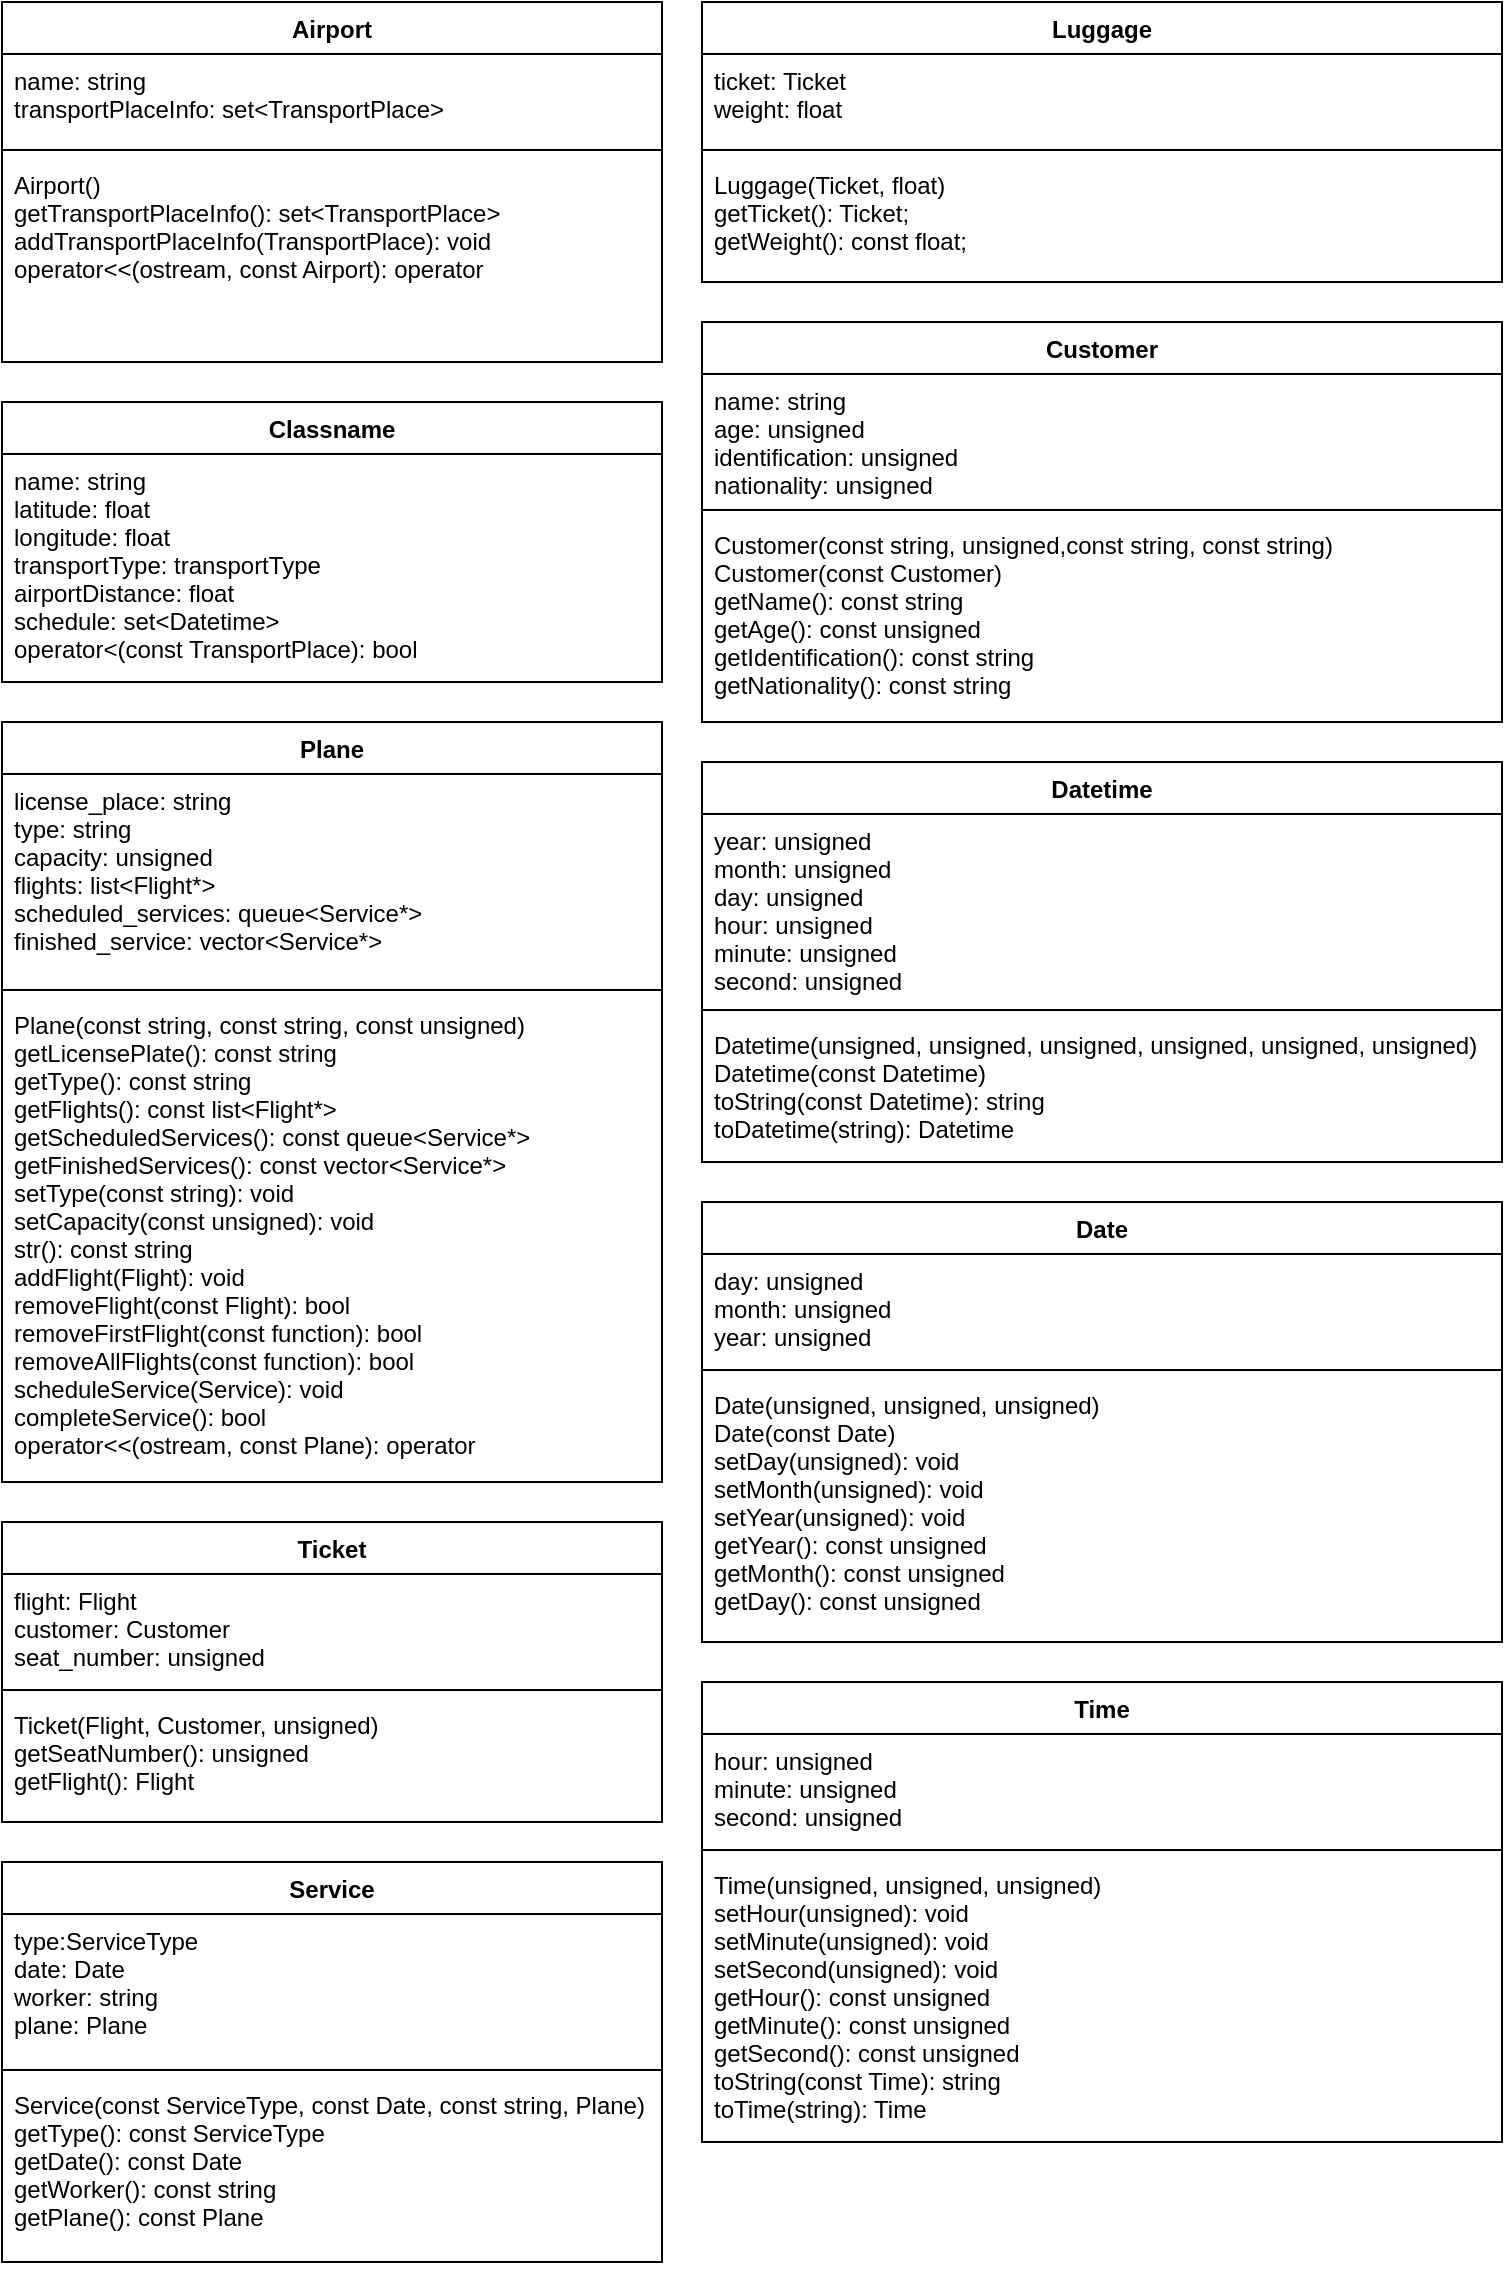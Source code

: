 <mxfile version="15.9.5" type="github"><diagram id="W_Nx_6DD35ul7_3408HK" name="Page-1"><mxGraphModel dx="1087" dy="543" grid="1" gridSize="10" guides="1" tooltips="1" connect="1" arrows="1" fold="1" page="1" pageScale="1" pageWidth="850" pageHeight="1100" math="0" shadow="0"><root><mxCell id="0"/><mxCell id="1" parent="0"/><mxCell id="bMeLzX-Dhkqm__7QgIpA-3" value="Airport" style="swimlane;fontStyle=1;align=center;verticalAlign=top;childLayout=stackLayout;horizontal=1;startSize=26;horizontalStack=0;resizeParent=1;resizeParentMax=0;resizeLast=0;collapsible=1;marginBottom=0;glass=0;strokeColor=default;" vertex="1" parent="1"><mxGeometry x="30" y="20" width="330" height="180" as="geometry"/></mxCell><mxCell id="bMeLzX-Dhkqm__7QgIpA-4" value="name: string&#xA;transportPlaceInfo: set&lt;TransportPlace&gt;&#xA;" style="text;strokeColor=none;fillColor=none;align=left;verticalAlign=top;spacingLeft=4;spacingRight=4;overflow=hidden;rotatable=0;points=[[0,0.5],[1,0.5]];portConstraint=eastwest;glass=0;" vertex="1" parent="bMeLzX-Dhkqm__7QgIpA-3"><mxGeometry y="26" width="330" height="44" as="geometry"/></mxCell><mxCell id="bMeLzX-Dhkqm__7QgIpA-5" value="" style="line;strokeWidth=1;fillColor=none;align=left;verticalAlign=middle;spacingTop=-1;spacingLeft=3;spacingRight=3;rotatable=0;labelPosition=right;points=[];portConstraint=eastwest;glass=0;" vertex="1" parent="bMeLzX-Dhkqm__7QgIpA-3"><mxGeometry y="70" width="330" height="8" as="geometry"/></mxCell><mxCell id="bMeLzX-Dhkqm__7QgIpA-6" value="Airport()&#xA;getTransportPlaceInfo(): set&lt;TransportPlace&gt;&#xA;addTransportPlaceInfo(TransportPlace): void&#xA;operator&lt;&lt;(ostream, const Airport): operator&#xA;" style="text;strokeColor=none;fillColor=none;align=left;verticalAlign=top;spacingLeft=4;spacingRight=4;overflow=hidden;rotatable=0;points=[[0,0.5],[1,0.5]];portConstraint=eastwest;glass=0;" vertex="1" parent="bMeLzX-Dhkqm__7QgIpA-3"><mxGeometry y="78" width="330" height="102" as="geometry"/></mxCell><mxCell id="bMeLzX-Dhkqm__7QgIpA-8" value="Classname" style="swimlane;fontStyle=1;align=center;verticalAlign=top;childLayout=stackLayout;horizontal=1;startSize=26;horizontalStack=0;resizeParent=1;resizeParentMax=0;resizeLast=0;collapsible=1;marginBottom=0;glass=0;strokeColor=default;" vertex="1" parent="1"><mxGeometry x="30" y="220" width="330" height="140" as="geometry"/></mxCell><mxCell id="bMeLzX-Dhkqm__7QgIpA-9" value="name: string&#xA;latitude: float&#xA;longitude: float&#xA;transportType: transportType&#xA;airportDistance: float&#xA;schedule: set&lt;Datetime&gt;&#xA;operator&lt;(const TransportPlace): bool" style="text;strokeColor=none;fillColor=none;align=left;verticalAlign=top;spacingLeft=4;spacingRight=4;overflow=hidden;rotatable=0;points=[[0,0.5],[1,0.5]];portConstraint=eastwest;glass=0;" vertex="1" parent="bMeLzX-Dhkqm__7QgIpA-8"><mxGeometry y="26" width="330" height="114" as="geometry"/></mxCell><mxCell id="bMeLzX-Dhkqm__7QgIpA-12" value="Ticket" style="swimlane;fontStyle=1;align=center;verticalAlign=top;childLayout=stackLayout;horizontal=1;startSize=26;horizontalStack=0;resizeParent=1;resizeParentMax=0;resizeLast=0;collapsible=1;marginBottom=0;glass=0;strokeColor=default;" vertex="1" parent="1"><mxGeometry x="30" y="780" width="330" height="150" as="geometry"/></mxCell><mxCell id="bMeLzX-Dhkqm__7QgIpA-13" value="flight: Flight&#xA;customer: Customer&#xA;seat_number: unsigned&#xA;" style="text;strokeColor=none;fillColor=none;align=left;verticalAlign=top;spacingLeft=4;spacingRight=4;overflow=hidden;rotatable=0;points=[[0,0.5],[1,0.5]];portConstraint=eastwest;glass=0;" vertex="1" parent="bMeLzX-Dhkqm__7QgIpA-12"><mxGeometry y="26" width="330" height="54" as="geometry"/></mxCell><mxCell id="bMeLzX-Dhkqm__7QgIpA-14" value="" style="line;strokeWidth=1;fillColor=none;align=left;verticalAlign=middle;spacingTop=-1;spacingLeft=3;spacingRight=3;rotatable=0;labelPosition=right;points=[];portConstraint=eastwest;glass=0;" vertex="1" parent="bMeLzX-Dhkqm__7QgIpA-12"><mxGeometry y="80" width="330" height="8" as="geometry"/></mxCell><mxCell id="bMeLzX-Dhkqm__7QgIpA-15" value="Ticket(Flight, Customer, unsigned)&#xA;getSeatNumber(): unsigned&#xA;getFlight(): Flight&#xA;" style="text;strokeColor=none;fillColor=none;align=left;verticalAlign=top;spacingLeft=4;spacingRight=4;overflow=hidden;rotatable=0;points=[[0,0.5],[1,0.5]];portConstraint=eastwest;glass=0;" vertex="1" parent="bMeLzX-Dhkqm__7QgIpA-12"><mxGeometry y="88" width="330" height="62" as="geometry"/></mxCell><mxCell id="bMeLzX-Dhkqm__7QgIpA-16" value="Plane" style="swimlane;fontStyle=1;align=center;verticalAlign=top;childLayout=stackLayout;horizontal=1;startSize=26;horizontalStack=0;resizeParent=1;resizeParentMax=0;resizeLast=0;collapsible=1;marginBottom=0;glass=0;strokeColor=default;" vertex="1" parent="1"><mxGeometry x="30" y="380" width="330" height="380" as="geometry"/></mxCell><mxCell id="bMeLzX-Dhkqm__7QgIpA-17" value="license_place: string&#xA;type: string&#xA;capacity: unsigned&#xA;flights: list&lt;Flight*&gt;&#xA;scheduled_services: queue&lt;Service*&gt;&#xA;finished_service: vector&lt;Service*&gt;&#xA;" style="text;strokeColor=none;fillColor=none;align=left;verticalAlign=top;spacingLeft=4;spacingRight=4;overflow=hidden;rotatable=0;points=[[0,0.5],[1,0.5]];portConstraint=eastwest;glass=0;" vertex="1" parent="bMeLzX-Dhkqm__7QgIpA-16"><mxGeometry y="26" width="330" height="104" as="geometry"/></mxCell><mxCell id="bMeLzX-Dhkqm__7QgIpA-18" value="" style="line;strokeWidth=1;fillColor=none;align=left;verticalAlign=middle;spacingTop=-1;spacingLeft=3;spacingRight=3;rotatable=0;labelPosition=right;points=[];portConstraint=eastwest;glass=0;" vertex="1" parent="bMeLzX-Dhkqm__7QgIpA-16"><mxGeometry y="130" width="330" height="8" as="geometry"/></mxCell><mxCell id="bMeLzX-Dhkqm__7QgIpA-19" value="Plane(const string, const string, const unsigned)&#xA;getLicensePlate(): const string&#xA;getType(): const string&#xA;getFlights(): const list&lt;Flight*&gt;&#xA;getScheduledServices(): const queue&lt;Service*&gt;&#xA;getFinishedServices(): const vector&lt;Service*&gt;&#xA;setType(const string): void&#xA;setCapacity(const unsigned): void&#xA;str(): const string&#xA;addFlight(Flight): void&#xA;removeFlight(const Flight): bool&#xA;removeFirstFlight(const function): bool&#xA;removeAllFlights(const function): bool&#xA;scheduleService(Service): void&#xA;completeService(): bool&#xA;operator&lt;&lt;(ostream, const Plane): operator&#xA;" style="text;strokeColor=none;fillColor=none;align=left;verticalAlign=top;spacingLeft=4;spacingRight=4;overflow=hidden;rotatable=0;points=[[0,0.5],[1,0.5]];portConstraint=eastwest;glass=0;" vertex="1" parent="bMeLzX-Dhkqm__7QgIpA-16"><mxGeometry y="138" width="330" height="242" as="geometry"/></mxCell><mxCell id="bMeLzX-Dhkqm__7QgIpA-24" value="Service" style="swimlane;fontStyle=1;align=center;verticalAlign=top;childLayout=stackLayout;horizontal=1;startSize=26;horizontalStack=0;resizeParent=1;resizeParentMax=0;resizeLast=0;collapsible=1;marginBottom=0;glass=0;strokeColor=default;" vertex="1" parent="1"><mxGeometry x="30" y="950" width="330" height="200" as="geometry"/></mxCell><mxCell id="bMeLzX-Dhkqm__7QgIpA-25" value="type:ServiceType&#xA;date: Date&#xA;worker: string&#xA;plane: Plane&#xA;" style="text;strokeColor=none;fillColor=none;align=left;verticalAlign=top;spacingLeft=4;spacingRight=4;overflow=hidden;rotatable=0;points=[[0,0.5],[1,0.5]];portConstraint=eastwest;glass=0;" vertex="1" parent="bMeLzX-Dhkqm__7QgIpA-24"><mxGeometry y="26" width="330" height="74" as="geometry"/></mxCell><mxCell id="bMeLzX-Dhkqm__7QgIpA-26" value="" style="line;strokeWidth=1;fillColor=none;align=left;verticalAlign=middle;spacingTop=-1;spacingLeft=3;spacingRight=3;rotatable=0;labelPosition=right;points=[];portConstraint=eastwest;glass=0;" vertex="1" parent="bMeLzX-Dhkqm__7QgIpA-24"><mxGeometry y="100" width="330" height="8" as="geometry"/></mxCell><mxCell id="bMeLzX-Dhkqm__7QgIpA-27" value="Service(const ServiceType, const Date, const string, Plane)&#xA;getType(): const ServiceType&#xA;getDate(): const Date&#xA;getWorker(): const string&#xA;getPlane(): const Plane&#xA;" style="text;strokeColor=none;fillColor=none;align=left;verticalAlign=top;spacingLeft=4;spacingRight=4;overflow=hidden;rotatable=0;points=[[0,0.5],[1,0.5]];portConstraint=eastwest;glass=0;" vertex="1" parent="bMeLzX-Dhkqm__7QgIpA-24"><mxGeometry y="108" width="330" height="92" as="geometry"/></mxCell><mxCell id="bMeLzX-Dhkqm__7QgIpA-28" value="Date" style="swimlane;fontStyle=1;align=center;verticalAlign=top;childLayout=stackLayout;horizontal=1;startSize=26;horizontalStack=0;resizeParent=1;resizeParentMax=0;resizeLast=0;collapsible=1;marginBottom=0;glass=0;strokeColor=default;" vertex="1" parent="1"><mxGeometry x="380" y="620" width="400" height="220" as="geometry"/></mxCell><mxCell id="bMeLzX-Dhkqm__7QgIpA-29" value="day: unsigned&#xA;month: unsigned&#xA;year: unsigned&#xA;" style="text;strokeColor=none;fillColor=none;align=left;verticalAlign=top;spacingLeft=4;spacingRight=4;overflow=hidden;rotatable=0;points=[[0,0.5],[1,0.5]];portConstraint=eastwest;glass=0;" vertex="1" parent="bMeLzX-Dhkqm__7QgIpA-28"><mxGeometry y="26" width="400" height="54" as="geometry"/></mxCell><mxCell id="bMeLzX-Dhkqm__7QgIpA-30" value="" style="line;strokeWidth=1;fillColor=none;align=left;verticalAlign=middle;spacingTop=-1;spacingLeft=3;spacingRight=3;rotatable=0;labelPosition=right;points=[];portConstraint=eastwest;glass=0;" vertex="1" parent="bMeLzX-Dhkqm__7QgIpA-28"><mxGeometry y="80" width="400" height="8" as="geometry"/></mxCell><mxCell id="bMeLzX-Dhkqm__7QgIpA-31" value="Date(unsigned, unsigned, unsigned)&#xA;Date(const Date)&#xA;setDay(unsigned): void&#xA;setMonth(unsigned): void&#xA;setYear(unsigned): void&#xA;getYear(): const unsigned&#xA;getMonth(): const unsigned&#xA;getDay(): const unsigned" style="text;strokeColor=none;fillColor=none;align=left;verticalAlign=top;spacingLeft=4;spacingRight=4;overflow=hidden;rotatable=0;points=[[0,0.5],[1,0.5]];portConstraint=eastwest;glass=0;" vertex="1" parent="bMeLzX-Dhkqm__7QgIpA-28"><mxGeometry y="88" width="400" height="132" as="geometry"/></mxCell><mxCell id="bMeLzX-Dhkqm__7QgIpA-32" value="Time" style="swimlane;fontStyle=1;align=center;verticalAlign=top;childLayout=stackLayout;horizontal=1;startSize=26;horizontalStack=0;resizeParent=1;resizeParentMax=0;resizeLast=0;collapsible=1;marginBottom=0;glass=0;strokeColor=default;" vertex="1" parent="1"><mxGeometry x="380" y="860" width="400" height="230" as="geometry"/></mxCell><mxCell id="bMeLzX-Dhkqm__7QgIpA-33" value="hour: unsigned&#xA;minute: unsigned&#xA;second: unsigned&#xA;" style="text;strokeColor=none;fillColor=none;align=left;verticalAlign=top;spacingLeft=4;spacingRight=4;overflow=hidden;rotatable=0;points=[[0,0.5],[1,0.5]];portConstraint=eastwest;glass=0;" vertex="1" parent="bMeLzX-Dhkqm__7QgIpA-32"><mxGeometry y="26" width="400" height="54" as="geometry"/></mxCell><mxCell id="bMeLzX-Dhkqm__7QgIpA-34" value="" style="line;strokeWidth=1;fillColor=none;align=left;verticalAlign=middle;spacingTop=-1;spacingLeft=3;spacingRight=3;rotatable=0;labelPosition=right;points=[];portConstraint=eastwest;glass=0;" vertex="1" parent="bMeLzX-Dhkqm__7QgIpA-32"><mxGeometry y="80" width="400" height="8" as="geometry"/></mxCell><mxCell id="bMeLzX-Dhkqm__7QgIpA-35" value="Time(unsigned, unsigned, unsigned)&#xA;setHour(unsigned): void&#xA;setMinute(unsigned): void&#xA;setSecond(unsigned): void&#xA;getHour(): const unsigned&#xA;getMinute(): const unsigned&#xA;getSecond(): const unsigned&#xA;toString(const Time): string&#xA;toTime(string): Time&#xA;" style="text;strokeColor=none;fillColor=none;align=left;verticalAlign=top;spacingLeft=4;spacingRight=4;overflow=hidden;rotatable=0;points=[[0,0.5],[1,0.5]];portConstraint=eastwest;glass=0;" vertex="1" parent="bMeLzX-Dhkqm__7QgIpA-32"><mxGeometry y="88" width="400" height="142" as="geometry"/></mxCell><mxCell id="bMeLzX-Dhkqm__7QgIpA-36" value="Datetime" style="swimlane;fontStyle=1;align=center;verticalAlign=top;childLayout=stackLayout;horizontal=1;startSize=26;horizontalStack=0;resizeParent=1;resizeParentMax=0;resizeLast=0;collapsible=1;marginBottom=0;glass=0;strokeColor=default;" vertex="1" parent="1"><mxGeometry x="380" y="400" width="400" height="200" as="geometry"/></mxCell><mxCell id="bMeLzX-Dhkqm__7QgIpA-37" value="year: unsigned&#xA;month: unsigned&#xA;day: unsigned&#xA;hour: unsigned&#xA;minute: unsigned&#xA;second: unsigned" style="text;strokeColor=none;fillColor=none;align=left;verticalAlign=top;spacingLeft=4;spacingRight=4;overflow=hidden;rotatable=0;points=[[0,0.5],[1,0.5]];portConstraint=eastwest;glass=0;" vertex="1" parent="bMeLzX-Dhkqm__7QgIpA-36"><mxGeometry y="26" width="400" height="94" as="geometry"/></mxCell><mxCell id="bMeLzX-Dhkqm__7QgIpA-38" value="" style="line;strokeWidth=1;fillColor=none;align=left;verticalAlign=middle;spacingTop=-1;spacingLeft=3;spacingRight=3;rotatable=0;labelPosition=right;points=[];portConstraint=eastwest;glass=0;" vertex="1" parent="bMeLzX-Dhkqm__7QgIpA-36"><mxGeometry y="120" width="400" height="8" as="geometry"/></mxCell><mxCell id="bMeLzX-Dhkqm__7QgIpA-39" value="Datetime(unsigned, unsigned, unsigned, unsigned, unsigned, unsigned)&#xA;Datetime(const Datetime)&#xA;toString(const Datetime): string&#xA;toDatetime(string): Datetime" style="text;strokeColor=none;fillColor=none;align=left;verticalAlign=top;spacingLeft=4;spacingRight=4;overflow=hidden;rotatable=0;points=[[0,0.5],[1,0.5]];portConstraint=eastwest;glass=0;" vertex="1" parent="bMeLzX-Dhkqm__7QgIpA-36"><mxGeometry y="128" width="400" height="72" as="geometry"/></mxCell><mxCell id="bMeLzX-Dhkqm__7QgIpA-40" value="Customer" style="swimlane;fontStyle=1;align=center;verticalAlign=top;childLayout=stackLayout;horizontal=1;startSize=26;horizontalStack=0;resizeParent=1;resizeParentMax=0;resizeLast=0;collapsible=1;marginBottom=0;glass=0;strokeColor=default;" vertex="1" parent="1"><mxGeometry x="380" y="180" width="400" height="200" as="geometry"/></mxCell><mxCell id="bMeLzX-Dhkqm__7QgIpA-41" value="name: string&#xA;age: unsigned&#xA;identification: unsigned&#xA;nationality: unsigned&#xA;" style="text;strokeColor=none;fillColor=none;align=left;verticalAlign=top;spacingLeft=4;spacingRight=4;overflow=hidden;rotatable=0;points=[[0,0.5],[1,0.5]];portConstraint=eastwest;glass=0;" vertex="1" parent="bMeLzX-Dhkqm__7QgIpA-40"><mxGeometry y="26" width="400" height="64" as="geometry"/></mxCell><mxCell id="bMeLzX-Dhkqm__7QgIpA-42" value="" style="line;strokeWidth=1;fillColor=none;align=left;verticalAlign=middle;spacingTop=-1;spacingLeft=3;spacingRight=3;rotatable=0;labelPosition=right;points=[];portConstraint=eastwest;glass=0;" vertex="1" parent="bMeLzX-Dhkqm__7QgIpA-40"><mxGeometry y="90" width="400" height="8" as="geometry"/></mxCell><mxCell id="bMeLzX-Dhkqm__7QgIpA-43" value="Customer(const string, unsigned,const string, const string)&#xA;Customer(const Customer)&#xA;getName(): const string&#xA;getAge(): const unsigned&#xA;getIdentification(): const string&#xA;getNationality(): const string&#xA;" style="text;strokeColor=none;fillColor=none;align=left;verticalAlign=top;spacingLeft=4;spacingRight=4;overflow=hidden;rotatable=0;points=[[0,0.5],[1,0.5]];portConstraint=eastwest;glass=0;" vertex="1" parent="bMeLzX-Dhkqm__7QgIpA-40"><mxGeometry y="98" width="400" height="102" as="geometry"/></mxCell><mxCell id="bMeLzX-Dhkqm__7QgIpA-48" value="Luggage" style="swimlane;fontStyle=1;align=center;verticalAlign=top;childLayout=stackLayout;horizontal=1;startSize=26;horizontalStack=0;resizeParent=1;resizeParentMax=0;resizeLast=0;collapsible=1;marginBottom=0;glass=0;strokeColor=default;" vertex="1" parent="1"><mxGeometry x="380" y="20" width="400" height="140" as="geometry"/></mxCell><mxCell id="bMeLzX-Dhkqm__7QgIpA-49" value="ticket: Ticket&#xA;weight: float&#xA;" style="text;strokeColor=none;fillColor=none;align=left;verticalAlign=top;spacingLeft=4;spacingRight=4;overflow=hidden;rotatable=0;points=[[0,0.5],[1,0.5]];portConstraint=eastwest;glass=0;" vertex="1" parent="bMeLzX-Dhkqm__7QgIpA-48"><mxGeometry y="26" width="400" height="44" as="geometry"/></mxCell><mxCell id="bMeLzX-Dhkqm__7QgIpA-50" value="" style="line;strokeWidth=1;fillColor=none;align=left;verticalAlign=middle;spacingTop=-1;spacingLeft=3;spacingRight=3;rotatable=0;labelPosition=right;points=[];portConstraint=eastwest;glass=0;" vertex="1" parent="bMeLzX-Dhkqm__7QgIpA-48"><mxGeometry y="70" width="400" height="8" as="geometry"/></mxCell><mxCell id="bMeLzX-Dhkqm__7QgIpA-51" value="Luggage(Ticket, float)&#xA;getTicket(): Ticket;&#xA;getWeight(): const float;&#xA;" style="text;strokeColor=none;fillColor=none;align=left;verticalAlign=top;spacingLeft=4;spacingRight=4;overflow=hidden;rotatable=0;points=[[0,0.5],[1,0.5]];portConstraint=eastwest;glass=0;" vertex="1" parent="bMeLzX-Dhkqm__7QgIpA-48"><mxGeometry y="78" width="400" height="62" as="geometry"/></mxCell></root></mxGraphModel></diagram></mxfile>